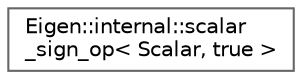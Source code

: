 digraph "类继承关系图"
{
 // LATEX_PDF_SIZE
  bgcolor="transparent";
  edge [fontname=Helvetica,fontsize=10,labelfontname=Helvetica,labelfontsize=10];
  node [fontname=Helvetica,fontsize=10,shape=box,height=0.2,width=0.4];
  rankdir="LR";
  Node0 [id="Node000000",label="Eigen::internal::scalar\l_sign_op\< Scalar, true \>",height=0.2,width=0.4,color="grey40", fillcolor="white", style="filled",URL="$struct_eigen_1_1internal_1_1scalar__sign__op_3_01_scalar_00_01true_01_4.html",tooltip=" "];
}
